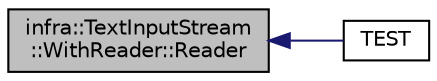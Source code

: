 digraph "infra::TextInputStream::WithReader::Reader"
{
 // INTERACTIVE_SVG=YES
  edge [fontname="Helvetica",fontsize="10",labelfontname="Helvetica",labelfontsize="10"];
  node [fontname="Helvetica",fontsize="10",shape=record];
  rankdir="LR";
  Node9 [label="infra::TextInputStream\l::WithReader::Reader",height=0.2,width=0.4,color="black", fillcolor="grey75", style="filled", fontcolor="black"];
  Node9 -> Node10 [dir="back",color="midnightblue",fontsize="10",style="solid",fontname="Helvetica"];
  Node10 [label="TEST",height=0.2,width=0.4,color="black", fillcolor="white", style="filled",URL="$dc/de0/_test_string_input_stream_8cpp.html#ac565aeec58b9b8c555ceff529a263766"];
}
